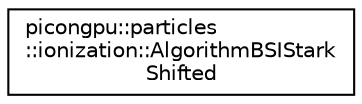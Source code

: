 digraph "Graphical Class Hierarchy"
{
 // LATEX_PDF_SIZE
  edge [fontname="Helvetica",fontsize="10",labelfontname="Helvetica",labelfontsize="10"];
  node [fontname="Helvetica",fontsize="10",shape=record];
  rankdir="LR";
  Node0 [label="picongpu::particles\l::ionization::AlgorithmBSIStark\lShifted",height=0.2,width=0.4,color="black", fillcolor="white", style="filled",URL="$structpicongpu_1_1particles_1_1ionization_1_1_algorithm_b_s_i_stark_shifted.html",tooltip="Calculation for the Barrier Suppression Ionization model."];
}

